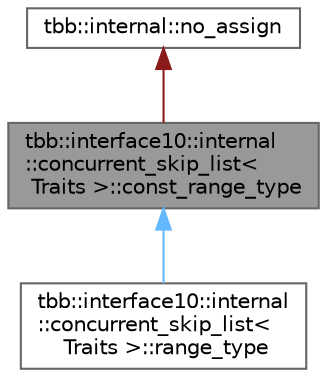 digraph "tbb::interface10::internal::concurrent_skip_list&lt; Traits &gt;::const_range_type"
{
 // LATEX_PDF_SIZE
  bgcolor="transparent";
  edge [fontname=Helvetica,fontsize=10,labelfontname=Helvetica,labelfontsize=10];
  node [fontname=Helvetica,fontsize=10,shape=box,height=0.2,width=0.4];
  Node1 [id="Node000001",label="tbb::interface10::internal\l::concurrent_skip_list\<\l Traits \>::const_range_type",height=0.2,width=0.4,color="gray40", fillcolor="grey60", style="filled", fontcolor="black",tooltip=" "];
  Node2 -> Node1 [id="edge3_Node000001_Node000002",dir="back",color="firebrick4",style="solid",tooltip=" "];
  Node2 [id="Node000002",label="tbb::internal::no_assign",height=0.2,width=0.4,color="gray40", fillcolor="white", style="filled",tooltip=" "];
  Node1 -> Node3 [id="edge4_Node000001_Node000003",dir="back",color="steelblue1",style="solid",tooltip=" "];
  Node3 [id="Node000003",label="tbb::interface10::internal\l::concurrent_skip_list\<\l Traits \>::range_type",height=0.2,width=0.4,color="gray40", fillcolor="white", style="filled",URL="$classtbb_1_1interface10_1_1internal_1_1concurrent__skip__list_1_1range__type.html",tooltip=" "];
}
